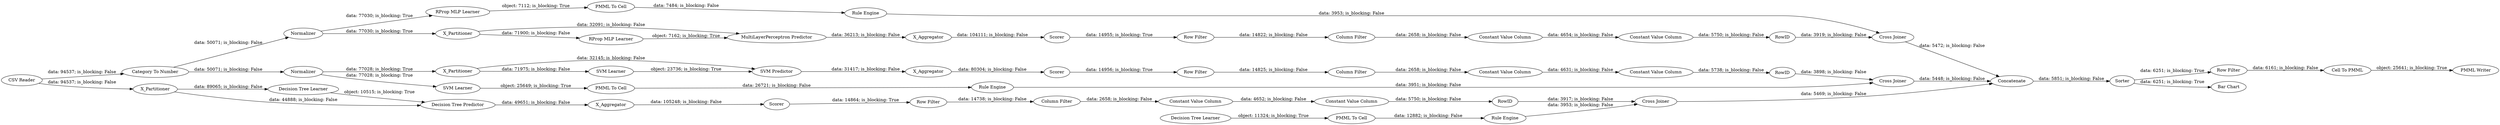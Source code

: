 digraph {
	"7479458428700871801_290" [label="Constant Value Column"]
	"-5250678453893379098_294" [label="Column Filter"]
	"-7179948042297345253_31" [label="Decision Tree Learner"]
	"-3722230819373387687_9" [label="Row Filter"]
	"-5250678453893379098_290" [label="Constant Value Column"]
	"-5726873156917685858_38" [label="Cross Joiner"]
	"1174086193157803216_69" [label="Cell To PMML"]
	"-7179948042297345253_38" [label="Cross Joiner"]
	"-7148366727116571364_34" [label="Rule Engine"]
	"-5726873156917685858_32" [label="MultiLayerPerceptron Predictor"]
	"-5726873156917685858_7" [label=X_Aggregator]
	"3541695855109590687_33" [label="Decision Tree Learner"]
	"-7179948042297345253_39" [label=Scorer]
	"-7148366727116571364_35" [label="RProp MLP Learner"]
	"-5435497046715794365_32" [label="SVM Predictor"]
	"-5435497046715794365_41" [label=Scorer]
	"1174086193157803216_66" [label=Sorter]
	"-3722230819373387687_290" [label="Constant Value Column"]
	"1174086193157803216_68" [label="Row Filter"]
	"3541695855109590687_28" [label="PMML To Cell"]
	"-5435497046715794365_31" [label="SVM Learner"]
	"-5726873156917685858_2" [label=X_Partitioner]
	"-3722230819373387687_293" [label=RowID]
	"-3722230819373387687_292" [label="Constant Value Column"]
	"-5435497046715794365_2" [label=X_Partitioner]
	"7479458428700871801_294" [label="Column Filter"]
	"-5726873156917685858_39" [label=Normalizer]
	"-5250678453893379098_292" [label="Constant Value Column"]
	"-5435497046715794365_7" [label=X_Aggregator]
	"1174086193157803216_72" [label="CSV Reader"]
	"-5435497046715794365_40" [label=Normalizer]
	"-7179948042297345253_32" [label="Decision Tree Predictor"]
	"-7179948042297345253_7" [label=X_Aggregator]
	"7479458428700871801_9" [label="Row Filter"]
	"1174086193157803216_62" [label="Bar Chart"]
	"3541695855109590687_34" [label="Rule Engine"]
	"-5726873156917685858_31" [label="RProp MLP Learner"]
	"-5435497046715794365_39" [label="Cross Joiner"]
	"7479458428700871801_292" [label="Constant Value Column"]
	"-6871853536717038597_35" [label="Rule Engine"]
	"-5250678453893379098_293" [label=RowID]
	"1174086193157803216_64" [label="PMML Writer"]
	"1174086193157803216_58" [label="Category To Number"]
	"-7148366727116571364_22" [label="PMML To Cell"]
	"-5726873156917685858_40" [label=Scorer]
	"-5250678453893379098_9" [label="Row Filter"]
	"7479458428700871801_293" [label=RowID]
	"-6871853536717038597_34" [label="PMML To Cell"]
	"1174086193157803216_63" [label=Concatenate]
	"-3722230819373387687_294" [label="Column Filter"]
	"-7179948042297345253_2" [label=X_Partitioner]
	"-6871853536717038597_33" [label="SVM Learner"]
	"-7179948042297345253_32" -> "-7179948042297345253_7" [label="data: 49651; is_blocking: False"]
	"7479458428700871801_293" -> "-5726873156917685858_38" [label="data: 3919; is_blocking: False"]
	"-7179948042297345253_38" -> "1174086193157803216_63" [label="data: 5469; is_blocking: False"]
	"-5726873156917685858_31" -> "-5726873156917685858_32" [label="object: 7162; is_blocking: True"]
	"-7148366727116571364_22" -> "-7148366727116571364_34" [label="data: 7484; is_blocking: False"]
	"-5250678453893379098_292" -> "-5250678453893379098_293" [label="data: 5738; is_blocking: False"]
	"1174086193157803216_72" -> "-7179948042297345253_2" [label="data: 94537; is_blocking: False"]
	"-5726873156917685858_2" -> "-5726873156917685858_32" [label="data: 32091; is_blocking: False"]
	"-3722230819373387687_293" -> "-7179948042297345253_38" [label="data: 3917; is_blocking: False"]
	"-5726873156917685858_40" -> "7479458428700871801_9" [label="data: 14955; is_blocking: True"]
	"-5250678453893379098_293" -> "-5435497046715794365_39" [label="data: 3898; is_blocking: False"]
	"1174086193157803216_72" -> "1174086193157803216_58" [label="data: 94537; is_blocking: False"]
	"1174086193157803216_58" -> "-5435497046715794365_40" [label="data: 50071; is_blocking: False"]
	"-6871853536717038597_33" -> "-6871853536717038597_34" [label="object: 25649; is_blocking: True"]
	"3541695855109590687_28" -> "3541695855109590687_34" [label="data: 12882; is_blocking: False"]
	"-7179948042297345253_39" -> "-3722230819373387687_9" [label="data: 14864; is_blocking: True"]
	"1174086193157803216_69" -> "1174086193157803216_64" [label="object: 25641; is_blocking: True"]
	"-5726873156917685858_7" -> "-5726873156917685858_40" [label="data: 104111; is_blocking: False"]
	"-5726873156917685858_39" -> "-5726873156917685858_2" [label="data: 77030; is_blocking: True"]
	"-3722230819373387687_290" -> "-3722230819373387687_292" [label="data: 4652; is_blocking: False"]
	"-5726873156917685858_2" -> "-5726873156917685858_31" [label="data: 71900; is_blocking: False"]
	"-3722230819373387687_294" -> "-3722230819373387687_290" [label="data: 2658; is_blocking: False"]
	"-5250678453893379098_9" -> "-5250678453893379098_294" [label="data: 14825; is_blocking: False"]
	"-5435497046715794365_2" -> "-5435497046715794365_32" [label="data: 32145; is_blocking: False"]
	"-7179948042297345253_31" -> "-7179948042297345253_32" [label="object: 10515; is_blocking: True"]
	"3541695855109590687_34" -> "-7179948042297345253_38" [label="data: 3953; is_blocking: False"]
	"-5726873156917685858_32" -> "-5726873156917685858_7" [label="data: 36213; is_blocking: False"]
	"-7148366727116571364_34" -> "-5726873156917685858_38" [label="data: 3953; is_blocking: False"]
	"-7179948042297345253_2" -> "-7179948042297345253_31" [label="data: 89065; is_blocking: False"]
	"-6871853536717038597_34" -> "-6871853536717038597_35" [label="data: 26721; is_blocking: False"]
	"-6871853536717038597_35" -> "-5435497046715794365_39" [label="data: 3951; is_blocking: False"]
	"7479458428700871801_294" -> "7479458428700871801_290" [label="data: 2658; is_blocking: False"]
	"7479458428700871801_292" -> "7479458428700871801_293" [label="data: 5750; is_blocking: False"]
	"-5726873156917685858_39" -> "-7148366727116571364_35" [label="data: 77030; is_blocking: True"]
	"7479458428700871801_9" -> "7479458428700871801_294" [label="data: 14822; is_blocking: False"]
	"1174086193157803216_66" -> "1174086193157803216_62" [label="data: 6251; is_blocking: True"]
	"-5435497046715794365_40" -> "-5435497046715794365_2" [label="data: 77028; is_blocking: True"]
	"3541695855109590687_33" -> "3541695855109590687_28" [label="object: 11324; is_blocking: True"]
	"-7179948042297345253_7" -> "-7179948042297345253_39" [label="data: 105248; is_blocking: False"]
	"1174086193157803216_58" -> "-5726873156917685858_39" [label="data: 50071; is_blocking: False"]
	"-5435497046715794365_32" -> "-5435497046715794365_7" [label="data: 31417; is_blocking: False"]
	"-5250678453893379098_294" -> "-5250678453893379098_290" [label="data: 2658; is_blocking: False"]
	"-5435497046715794365_2" -> "-5435497046715794365_31" [label="data: 71975; is_blocking: False"]
	"1174086193157803216_63" -> "1174086193157803216_66" [label="data: 5851; is_blocking: False"]
	"-3722230819373387687_9" -> "-3722230819373387687_294" [label="data: 14738; is_blocking: False"]
	"-5435497046715794365_41" -> "-5250678453893379098_9" [label="data: 14956; is_blocking: True"]
	"1174086193157803216_68" -> "1174086193157803216_69" [label="data: 6161; is_blocking: False"]
	"-5435497046715794365_40" -> "-6871853536717038597_33" [label="data: 77028; is_blocking: True"]
	"-5726873156917685858_38" -> "1174086193157803216_63" [label="data: 5472; is_blocking: False"]
	"-5435497046715794365_31" -> "-5435497046715794365_32" [label="object: 23736; is_blocking: True"]
	"-7148366727116571364_35" -> "-7148366727116571364_22" [label="object: 7112; is_blocking: True"]
	"1174086193157803216_66" -> "1174086193157803216_68" [label="data: 6251; is_blocking: True"]
	"-5435497046715794365_7" -> "-5435497046715794365_41" [label="data: 80304; is_blocking: False"]
	"-3722230819373387687_292" -> "-3722230819373387687_293" [label="data: 5750; is_blocking: False"]
	"-7179948042297345253_2" -> "-7179948042297345253_32" [label="data: 44888; is_blocking: False"]
	"-5435497046715794365_39" -> "1174086193157803216_63" [label="data: 5448; is_blocking: False"]
	"-5250678453893379098_290" -> "-5250678453893379098_292" [label="data: 4631; is_blocking: False"]
	"7479458428700871801_290" -> "7479458428700871801_292" [label="data: 4654; is_blocking: False"]
	rankdir=LR
}
